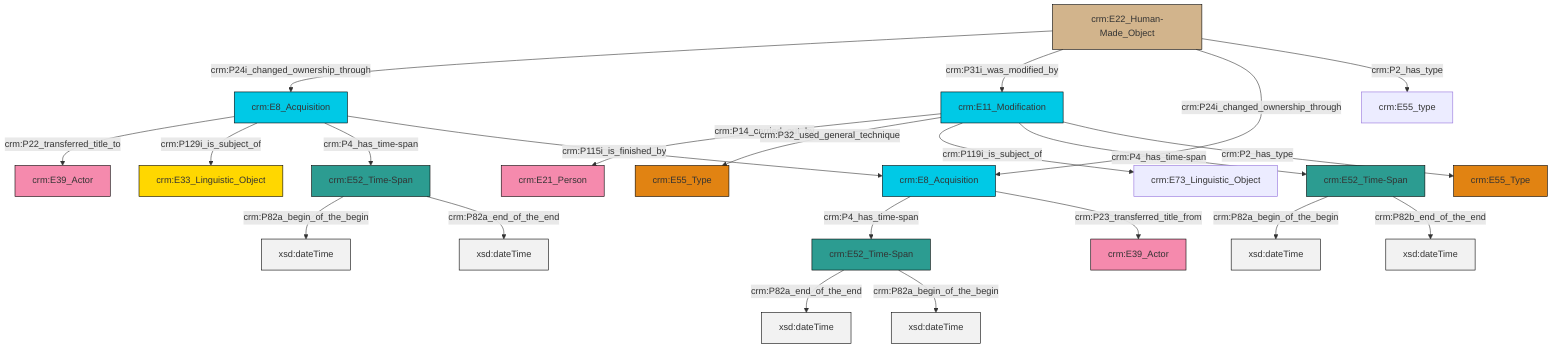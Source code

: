 graph TD
classDef Literal fill:#f2f2f2,stroke:#000000;
classDef CRM_Entity fill:#FFFFFF,stroke:#000000;
classDef Temporal_Entity fill:#00C9E6, stroke:#000000;
classDef Type fill:#E18312, stroke:#000000;
classDef Time-Span fill:#2C9C91, stroke:#000000;
classDef Appellation fill:#FFEB7F, stroke:#000000;
classDef Place fill:#008836, stroke:#000000;
classDef Persistent_Item fill:#B266B2, stroke:#000000;
classDef Conceptual_Object fill:#FFD700, stroke:#000000;
classDef Physical_Thing fill:#D2B48C, stroke:#000000;
classDef Actor fill:#f58aad, stroke:#000000;
classDef PC_Classes fill:#4ce600, stroke:#000000;
classDef Multi fill:#cccccc,stroke:#000000;

2["crm:E11_Modification"]:::Temporal_Entity -->|crm:P14_carried_out_by| 3["crm:E21_Person"]:::Actor
2["crm:E11_Modification"]:::Temporal_Entity -->|crm:P32_used_general_technique| 4["crm:E55_Type"]:::Type
8["crm:E8_Acquisition"]:::Temporal_Entity -->|crm:P4_has_time-span| 9["crm:E52_Time-Span"]:::Time-Span
10["crm:E22_Human-Made_Object"]:::Physical_Thing -->|crm:P24i_changed_ownership_through| 11["crm:E8_Acquisition"]:::Temporal_Entity
10["crm:E22_Human-Made_Object"]:::Physical_Thing -->|crm:P31i_was_modified_by| 2["crm:E11_Modification"]:::Temporal_Entity
2["crm:E11_Modification"]:::Temporal_Entity -->|crm:P119i_is_subject_of| 16["crm:E73_Linguistic_Object"]:::Default
17["crm:E52_Time-Span"]:::Time-Span -->|crm:P82a_begin_of_the_begin| 18[xsd:dateTime]:::Literal
2["crm:E11_Modification"]:::Temporal_Entity -->|crm:P4_has_time-span| 13["crm:E52_Time-Span"]:::Time-Span
10["crm:E22_Human-Made_Object"]:::Physical_Thing -->|crm:P24i_changed_ownership_through| 8["crm:E8_Acquisition"]:::Temporal_Entity
11["crm:E8_Acquisition"]:::Temporal_Entity -->|crm:P22_transferred_title_to| 23["crm:E39_Actor"]:::Actor
13["crm:E52_Time-Span"]:::Time-Span -->|crm:P82a_begin_of_the_begin| 24[xsd:dateTime]:::Literal
11["crm:E8_Acquisition"]:::Temporal_Entity -->|crm:P129i_is_subject_of| 6["crm:E33_Linguistic_Object"]:::Conceptual_Object
9["crm:E52_Time-Span"]:::Time-Span -->|crm:P82a_end_of_the_end| 25[xsd:dateTime]:::Literal
17["crm:E52_Time-Span"]:::Time-Span -->|crm:P82a_end_of_the_end| 27[xsd:dateTime]:::Literal
13["crm:E52_Time-Span"]:::Time-Span -->|crm:P82b_end_of_the_end| 28[xsd:dateTime]:::Literal
8["crm:E8_Acquisition"]:::Temporal_Entity -->|crm:P23_transferred_title_from| 0["crm:E39_Actor"]:::Actor
2["crm:E11_Modification"]:::Temporal_Entity -->|crm:P2_has_type| 21["crm:E55_Type"]:::Type
10["crm:E22_Human-Made_Object"]:::Physical_Thing -->|crm:P2_has_type| 30["crm:E55_type"]:::Default
11["crm:E8_Acquisition"]:::Temporal_Entity -->|crm:P4_has_time-span| 17["crm:E52_Time-Span"]:::Time-Span
9["crm:E52_Time-Span"]:::Time-Span -->|crm:P82a_begin_of_the_begin| 32[xsd:dateTime]:::Literal
11["crm:E8_Acquisition"]:::Temporal_Entity -->|crm:P115i_is_finished_by| 8["crm:E8_Acquisition"]:::Temporal_Entity
